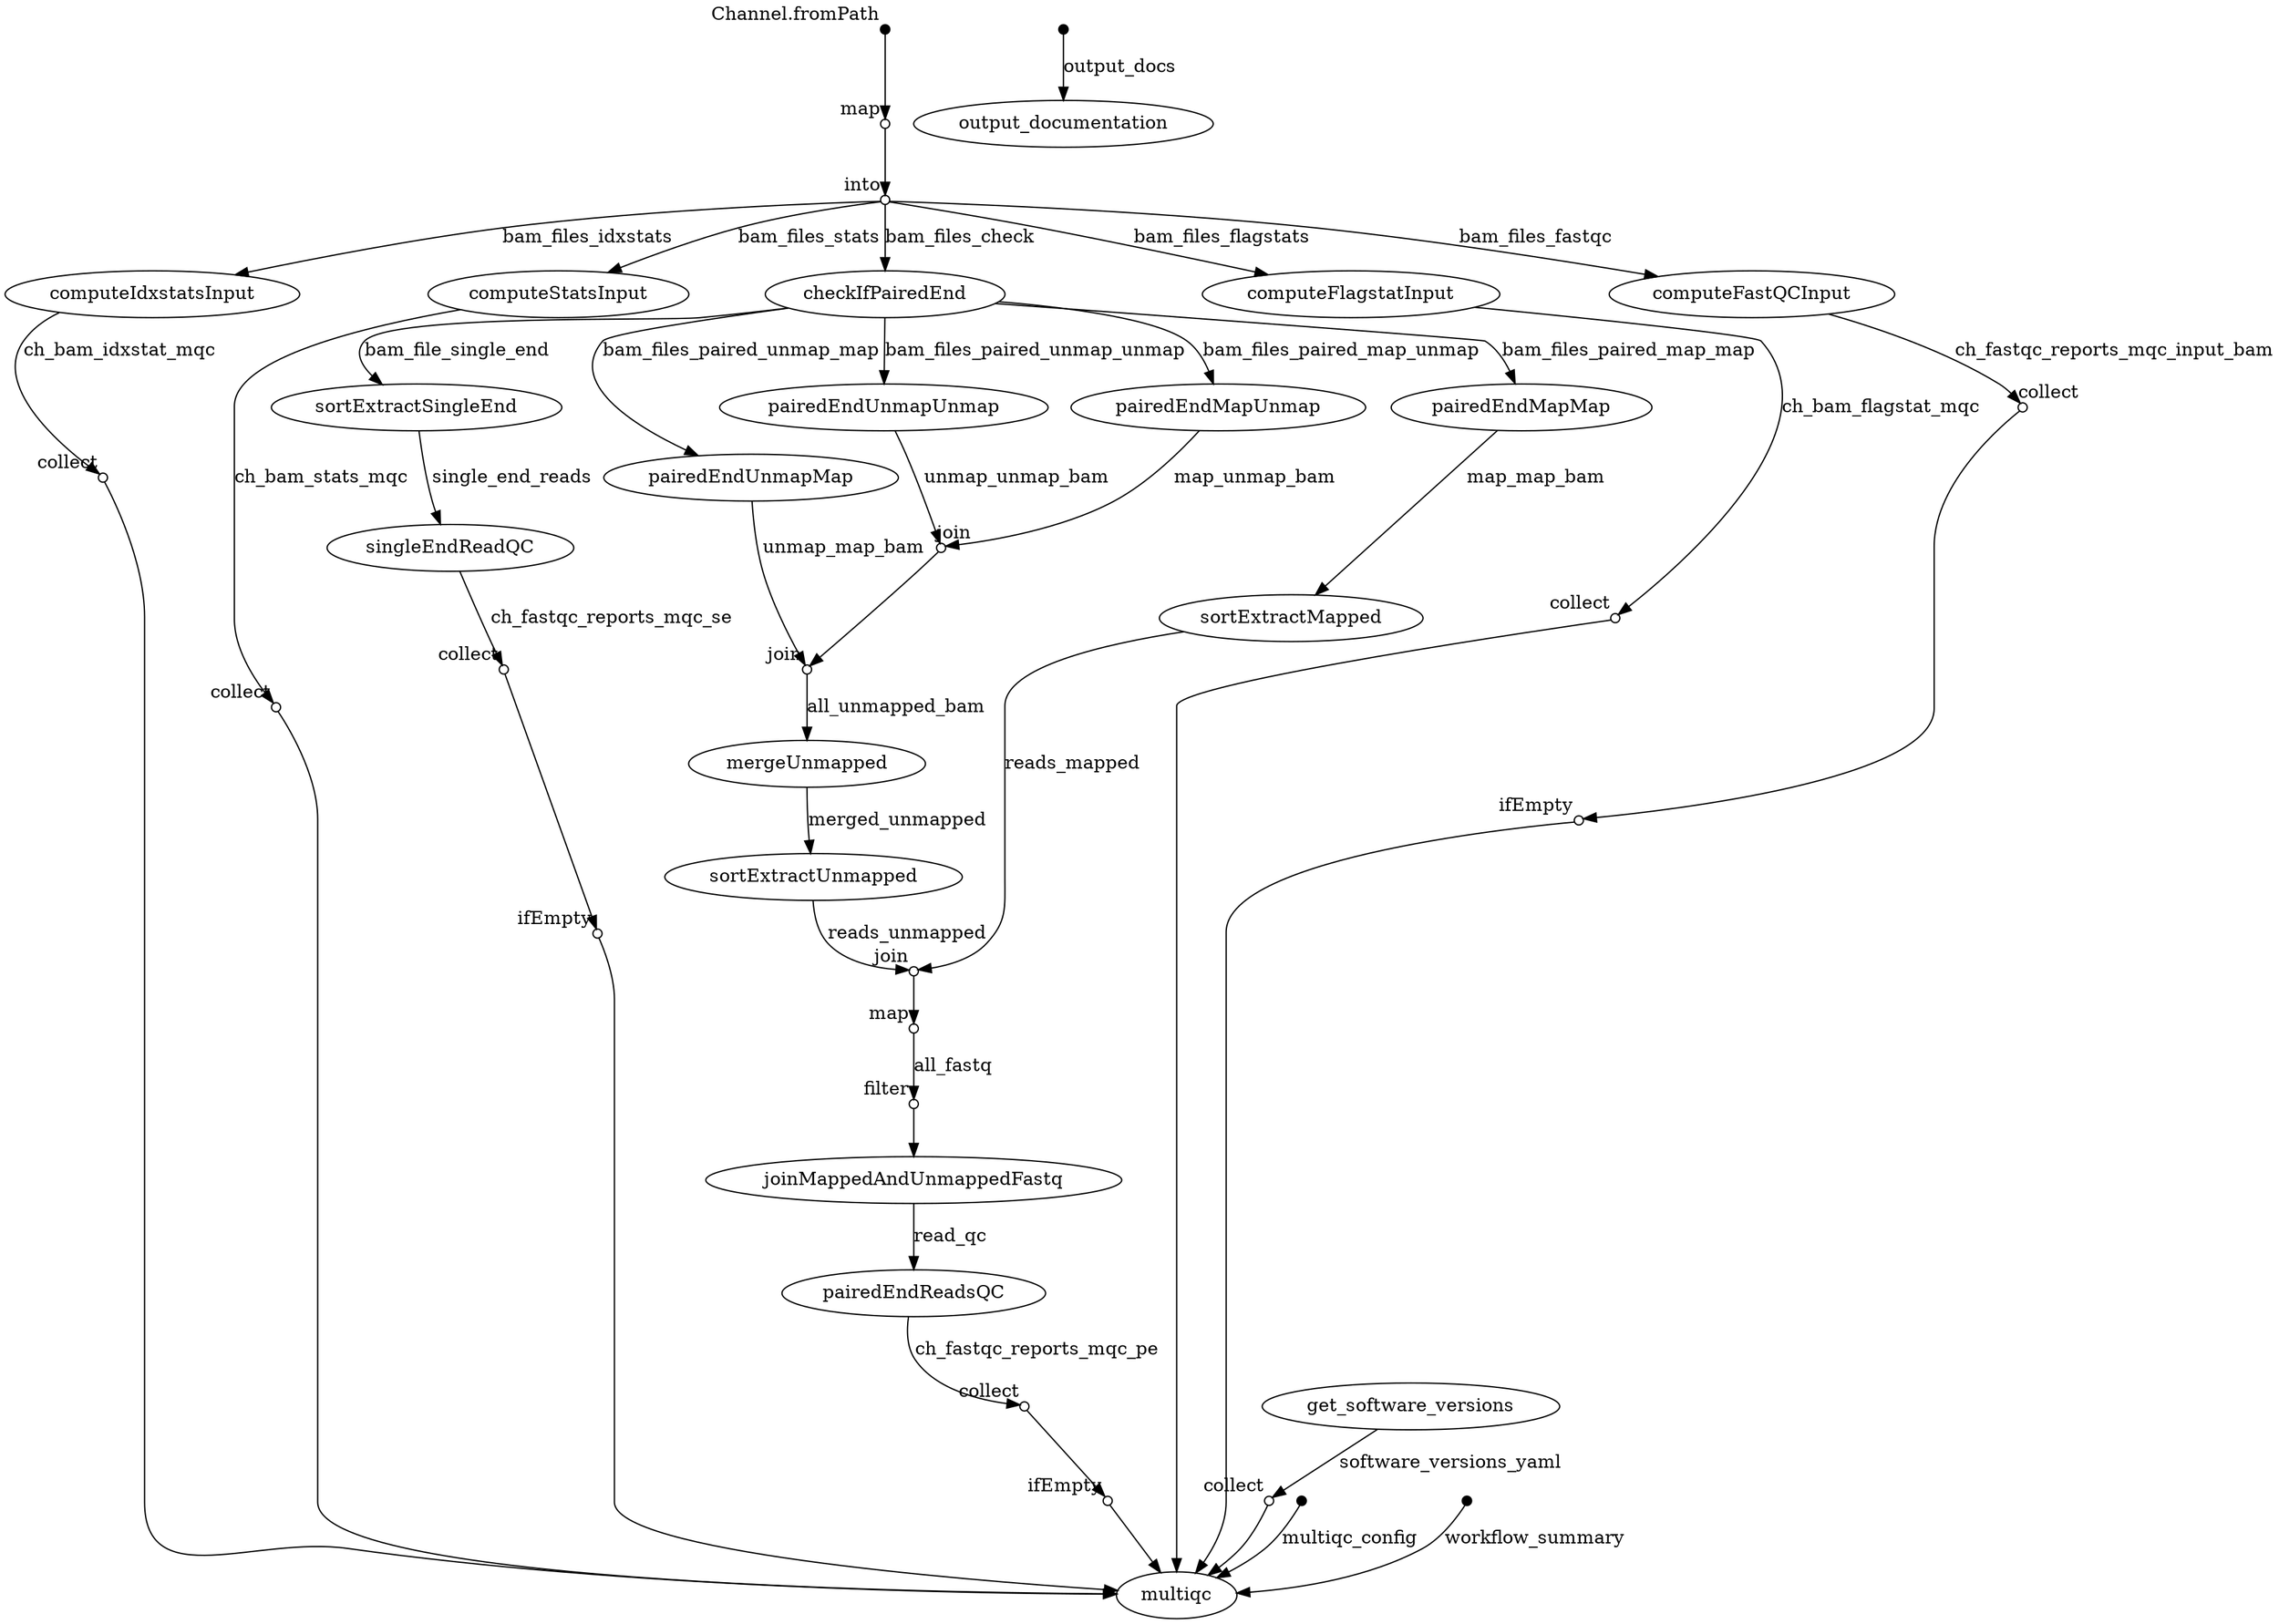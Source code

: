 digraph "pipeline_dag" {
p0 [shape=point,label="",fixedsize=true,width=0.1,xlabel="Channel.fromPath"];
p1 [shape=circle,label="",fixedsize=true,width=0.1,xlabel="map"];
p0 -> p1;

p1 [shape=circle,label="",fixedsize=true,width=0.1,xlabel="map"];
p2 [shape=circle,label="",fixedsize=true,width=0.1,xlabel="into"];
p1 -> p2;

p2 [shape=circle,label="",fixedsize=true,width=0.1,xlabel="into"];
p6 [label="computeIdxstatsInput"];
p2 -> p6 [label="bam_files_idxstats"];

p2 [shape=circle,label="",fixedsize=true,width=0.1,xlabel="into"];
p7 [label="computeStatsInput"];
p2 -> p7 [label="bam_files_stats"];

p2 [shape=circle,label="",fixedsize=true,width=0.1,xlabel="into"];
p4 [label="checkIfPairedEnd"];
p2 -> p4 [label="bam_files_check"];

p2 [shape=circle,label="",fixedsize=true,width=0.1,xlabel="into"];
p5 [label="computeFlagstatInput"];
p2 -> p5 [label="bam_files_flagstats"];

p2 [shape=circle,label="",fixedsize=true,width=0.1,xlabel="into"];
p8 [label="computeFastQCInput"];
p2 -> p8 [label="bam_files_fastqc"];

p3 [label="get_software_versions"];
p27 [shape=circle,label="",fixedsize=true,width=0.1,xlabel="collect"];
p3 -> p27 [label="software_versions_yaml"];

p4 [label="checkIfPairedEnd"];
p9 [label="pairedEndMapMap"];
p4 -> p9 [label="bam_files_paired_map_map"];

p4 [label="checkIfPairedEnd"];
p10 [label="pairedEndUnmapUnmap"];
p4 -> p10 [label="bam_files_paired_unmap_unmap"];

p4 [label="checkIfPairedEnd"];
p11 [label="pairedEndUnmapMap"];
p4 -> p11 [label="bam_files_paired_unmap_map"];

p4 [label="checkIfPairedEnd"];
p12 [label="pairedEndMapUnmap"];
p4 -> p12 [label="bam_files_paired_map_unmap"];

p4 [label="checkIfPairedEnd"];
p23 [label="sortExtractSingleEnd"];
p4 -> p23 [label="bam_file_single_end"];

p5 [label="computeFlagstatInput"];
p28 [shape=circle,label="",fixedsize=true,width=0.1,xlabel="collect"];
p5 -> p28 [label="ch_bam_flagstat_mqc"];

p6 [label="computeIdxstatsInput"];
p30 [shape=circle,label="",fixedsize=true,width=0.1,xlabel="collect"];
p6 -> p30 [label="ch_bam_idxstat_mqc"];

p7 [label="computeStatsInput"];
p29 [shape=circle,label="",fixedsize=true,width=0.1,xlabel="collect"];
p7 -> p29 [label="ch_bam_stats_mqc"];

p8 [label="computeFastQCInput"];
p31 [shape=circle,label="",fixedsize=true,width=0.1,xlabel="collect"];
p8 -> p31 [label="ch_fastqc_reports_mqc_input_bam"];

p9 [label="pairedEndMapMap"];
p16 [label="sortExtractMapped"];
p9 -> p16 [label="map_map_bam"];

p10 [label="pairedEndUnmapUnmap"];
p13 [shape=circle,label="",fixedsize=true,width=0.1,xlabel="join"];
p10 -> p13 [label="unmap_unmap_bam"];

p11 [label="pairedEndUnmapMap"];
p14 [shape=circle,label="",fixedsize=true,width=0.1,xlabel="join"];
p11 -> p14 [label="unmap_map_bam"];

p12 [label="pairedEndMapUnmap"];
p13 [shape=circle,label="",fixedsize=true,width=0.1,xlabel="join"];
p12 -> p13 [label="map_unmap_bam"];

p13 [shape=circle,label="",fixedsize=true,width=0.1,xlabel="join"];
p14 [shape=circle,label="",fixedsize=true,width=0.1,xlabel="join"];
p13 -> p14;

p14 [shape=circle,label="",fixedsize=true,width=0.1,xlabel="join"];
p15 [label="mergeUnmapped"];
p14 -> p15 [label="all_unmapped_bam"];

p15 [label="mergeUnmapped"];
p17 [label="sortExtractUnmapped"];
p15 -> p17 [label="merged_unmapped"];

p16 [label="sortExtractMapped"];
p18 [shape=circle,label="",fixedsize=true,width=0.1,xlabel="join"];
p16 -> p18 [label="reads_mapped"];

p17 [label="sortExtractUnmapped"];
p18 [shape=circle,label="",fixedsize=true,width=0.1,xlabel="join"];
p17 -> p18 [label="reads_unmapped"];

p18 [shape=circle,label="",fixedsize=true,width=0.1,xlabel="join"];
p19 [shape=circle,label="",fixedsize=true,width=0.1,xlabel="map"];
p18 -> p19;

p19 [shape=circle,label="",fixedsize=true,width=0.1,xlabel="map"];
p20 [shape=circle,label="",fixedsize=true,width=0.1,xlabel="filter"];
p19 -> p20 [label="all_fastq"];

p20 [shape=circle,label="",fixedsize=true,width=0.1,xlabel="filter"];
p21 [label="joinMappedAndUnmappedFastq"];
p20 -> p21;

p21 [label="joinMappedAndUnmappedFastq"];
p22 [label="pairedEndReadsQC"];
p21 -> p22 [label="read_qc"];

p22 [label="pairedEndReadsQC"];
p35 [shape=circle,label="",fixedsize=true,width=0.1,xlabel="collect"];
p22 -> p35 [label="ch_fastqc_reports_mqc_pe"];

p23 [label="sortExtractSingleEnd"];
p24 [label="singleEndReadQC"];
p23 -> p24 [label="single_end_reads"];

p24 [label="singleEndReadQC"];
p33 [shape=circle,label="",fixedsize=true,width=0.1,xlabel="collect"];
p24 -> p33 [label="ch_fastqc_reports_mqc_se"];

p25 [shape=point,label="",fixedsize=true,width=0.1];
p26 [label="output_documentation"];
p25 -> p26 [label="output_docs"];

p27 [shape=circle,label="",fixedsize=true,width=0.1,xlabel="collect"];
p39 [label="multiqc"];
p27 -> p39;

p28 [shape=circle,label="",fixedsize=true,width=0.1,xlabel="collect"];
p39 [label="multiqc"];
p28 -> p39;

p29 [shape=circle,label="",fixedsize=true,width=0.1,xlabel="collect"];
p39 [label="multiqc"];
p29 -> p39;

p30 [shape=circle,label="",fixedsize=true,width=0.1,xlabel="collect"];
p39 [label="multiqc"];
p30 -> p39;

p31 [shape=circle,label="",fixedsize=true,width=0.1,xlabel="collect"];
p32 [shape=circle,label="",fixedsize=true,width=0.1,xlabel="ifEmpty"];
p31 -> p32;

p32 [shape=circle,label="",fixedsize=true,width=0.1,xlabel="ifEmpty"];
p39 [label="multiqc"];
p32 -> p39;

p33 [shape=circle,label="",fixedsize=true,width=0.1,xlabel="collect"];
p34 [shape=circle,label="",fixedsize=true,width=0.1,xlabel="ifEmpty"];
p33 -> p34;

p34 [shape=circle,label="",fixedsize=true,width=0.1,xlabel="ifEmpty"];
p39 [label="multiqc"];
p34 -> p39;

p35 [shape=circle,label="",fixedsize=true,width=0.1,xlabel="collect"];
p36 [shape=circle,label="",fixedsize=true,width=0.1,xlabel="ifEmpty"];
p35 -> p36;

p36 [shape=circle,label="",fixedsize=true,width=0.1,xlabel="ifEmpty"];
p39 [label="multiqc"];
p36 -> p39;

p37 [shape=point,label="",fixedsize=true,width=0.1];
p39 [label="multiqc"];
p37 -> p39 [label="multiqc_config"];

p38 [shape=point,label="",fixedsize=true,width=0.1];
p39 [label="multiqc"];
p38 -> p39 [label="workflow_summary"];

}
